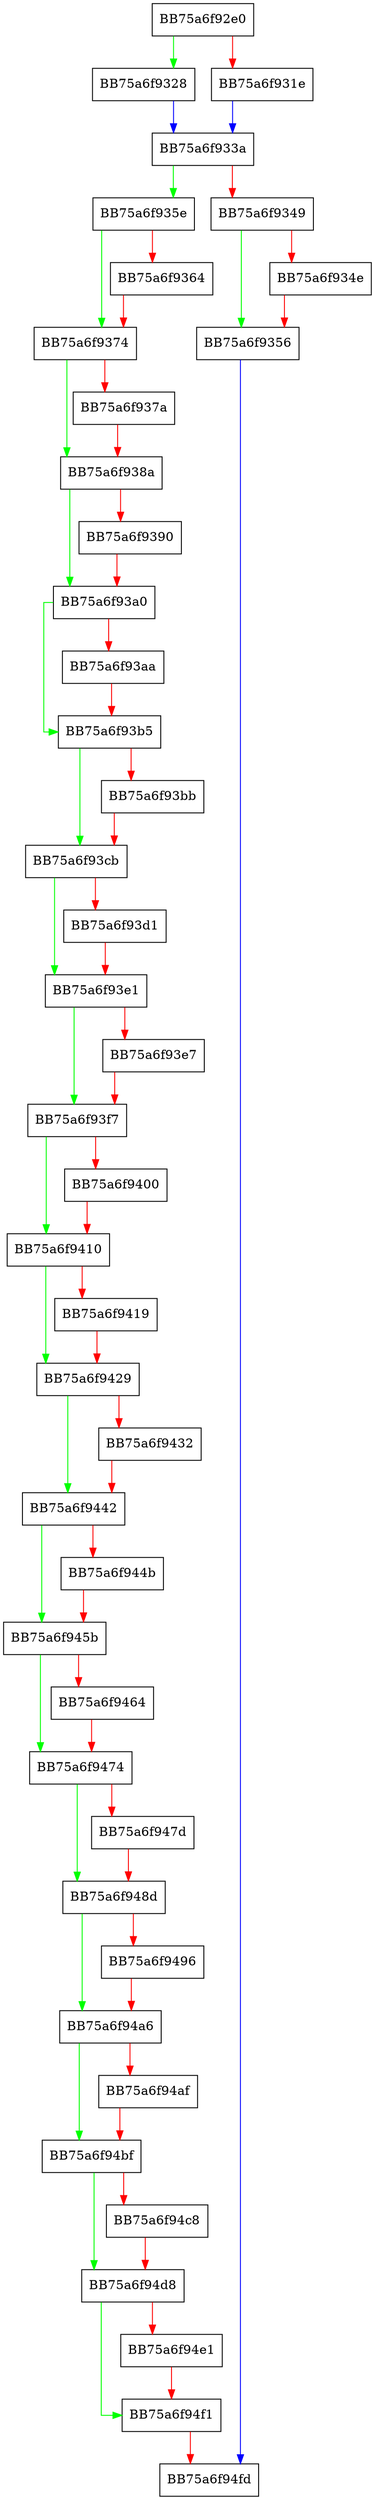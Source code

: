 digraph LoadSensorsMaskFromSignatures {
  node [shape="box"];
  graph [splines=ortho];
  BB75a6f92e0 -> BB75a6f9328 [color="green"];
  BB75a6f92e0 -> BB75a6f931e [color="red"];
  BB75a6f931e -> BB75a6f933a [color="blue"];
  BB75a6f9328 -> BB75a6f933a [color="blue"];
  BB75a6f933a -> BB75a6f935e [color="green"];
  BB75a6f933a -> BB75a6f9349 [color="red"];
  BB75a6f9349 -> BB75a6f9356 [color="green"];
  BB75a6f9349 -> BB75a6f934e [color="red"];
  BB75a6f934e -> BB75a6f9356 [color="red"];
  BB75a6f9356 -> BB75a6f94fd [color="blue"];
  BB75a6f935e -> BB75a6f9374 [color="green"];
  BB75a6f935e -> BB75a6f9364 [color="red"];
  BB75a6f9364 -> BB75a6f9374 [color="red"];
  BB75a6f9374 -> BB75a6f938a [color="green"];
  BB75a6f9374 -> BB75a6f937a [color="red"];
  BB75a6f937a -> BB75a6f938a [color="red"];
  BB75a6f938a -> BB75a6f93a0 [color="green"];
  BB75a6f938a -> BB75a6f9390 [color="red"];
  BB75a6f9390 -> BB75a6f93a0 [color="red"];
  BB75a6f93a0 -> BB75a6f93b5 [color="green"];
  BB75a6f93a0 -> BB75a6f93aa [color="red"];
  BB75a6f93aa -> BB75a6f93b5 [color="red"];
  BB75a6f93b5 -> BB75a6f93cb [color="green"];
  BB75a6f93b5 -> BB75a6f93bb [color="red"];
  BB75a6f93bb -> BB75a6f93cb [color="red"];
  BB75a6f93cb -> BB75a6f93e1 [color="green"];
  BB75a6f93cb -> BB75a6f93d1 [color="red"];
  BB75a6f93d1 -> BB75a6f93e1 [color="red"];
  BB75a6f93e1 -> BB75a6f93f7 [color="green"];
  BB75a6f93e1 -> BB75a6f93e7 [color="red"];
  BB75a6f93e7 -> BB75a6f93f7 [color="red"];
  BB75a6f93f7 -> BB75a6f9410 [color="green"];
  BB75a6f93f7 -> BB75a6f9400 [color="red"];
  BB75a6f9400 -> BB75a6f9410 [color="red"];
  BB75a6f9410 -> BB75a6f9429 [color="green"];
  BB75a6f9410 -> BB75a6f9419 [color="red"];
  BB75a6f9419 -> BB75a6f9429 [color="red"];
  BB75a6f9429 -> BB75a6f9442 [color="green"];
  BB75a6f9429 -> BB75a6f9432 [color="red"];
  BB75a6f9432 -> BB75a6f9442 [color="red"];
  BB75a6f9442 -> BB75a6f945b [color="green"];
  BB75a6f9442 -> BB75a6f944b [color="red"];
  BB75a6f944b -> BB75a6f945b [color="red"];
  BB75a6f945b -> BB75a6f9474 [color="green"];
  BB75a6f945b -> BB75a6f9464 [color="red"];
  BB75a6f9464 -> BB75a6f9474 [color="red"];
  BB75a6f9474 -> BB75a6f948d [color="green"];
  BB75a6f9474 -> BB75a6f947d [color="red"];
  BB75a6f947d -> BB75a6f948d [color="red"];
  BB75a6f948d -> BB75a6f94a6 [color="green"];
  BB75a6f948d -> BB75a6f9496 [color="red"];
  BB75a6f9496 -> BB75a6f94a6 [color="red"];
  BB75a6f94a6 -> BB75a6f94bf [color="green"];
  BB75a6f94a6 -> BB75a6f94af [color="red"];
  BB75a6f94af -> BB75a6f94bf [color="red"];
  BB75a6f94bf -> BB75a6f94d8 [color="green"];
  BB75a6f94bf -> BB75a6f94c8 [color="red"];
  BB75a6f94c8 -> BB75a6f94d8 [color="red"];
  BB75a6f94d8 -> BB75a6f94f1 [color="green"];
  BB75a6f94d8 -> BB75a6f94e1 [color="red"];
  BB75a6f94e1 -> BB75a6f94f1 [color="red"];
  BB75a6f94f1 -> BB75a6f94fd [color="red"];
}